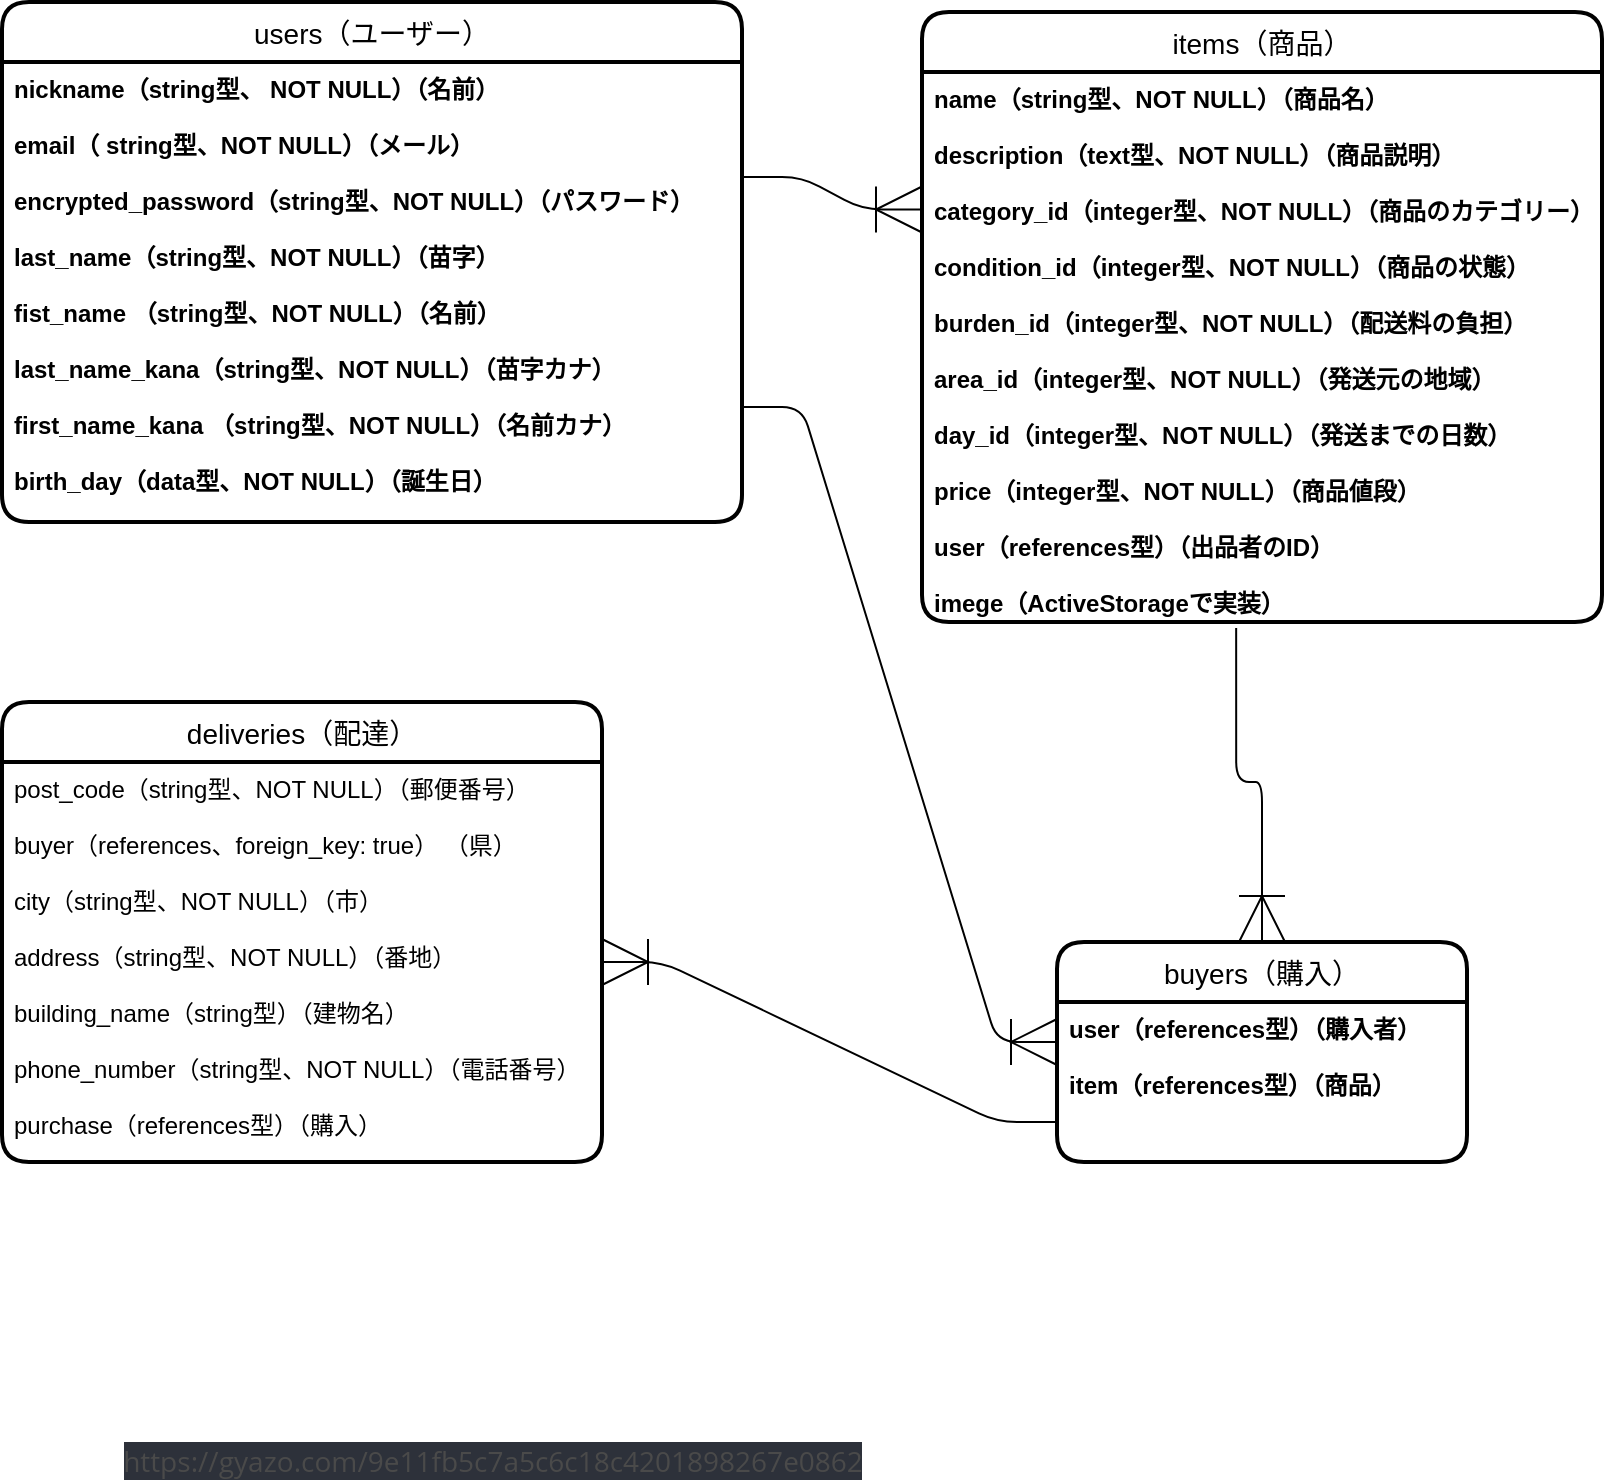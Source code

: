 <mxfile>
    <diagram id="mxM25iJvJ0-bjiCiE_Et" name="ページ1">
        <mxGraphModel dx="1077" dy="881" grid="1" gridSize="10" guides="1" tooltips="1" connect="1" arrows="1" fold="1" page="1" pageScale="1" pageWidth="827" pageHeight="1169" math="0" shadow="0">
            <root>
                <mxCell id="0"/>
                <mxCell id="1" parent="0"/>
                <mxCell id="25" value="users（ユーザー）" style="swimlane;childLayout=stackLayout;horizontal=1;startSize=30;horizontalStack=0;rounded=1;fontSize=14;fontStyle=0;strokeWidth=2;resizeParent=0;resizeLast=1;shadow=0;dashed=0;align=center;" parent="1" vertex="1">
                    <mxGeometry x="20" y="70" width="370" height="260" as="geometry"/>
                </mxCell>
                <mxCell id="26" value="nickname（string型、 NOT NULL）（名前）&#10;&#10;email（ string型、NOT NULL）（メール）&#10;&#10;encrypted_password（string型、NOT NULL）（パスワード）&#10;&#10;last_name（string型、NOT NULL）（苗字）&#10;&#10;fist_name （string型、NOT NULL）（名前）&#10;&#10;last_name_kana（string型、NOT NULL）（苗字カナ）&#10;&#10;first_name_kana （string型、NOT NULL）（名前カナ）&#10;&#10;birth_day（data型、NOT NULL）（誕生日）" style="align=left;strokeColor=none;fillColor=none;spacingLeft=4;fontSize=12;verticalAlign=top;resizable=0;rotatable=0;part=1;fontStyle=1" parent="25" vertex="1">
                    <mxGeometry y="30" width="370" height="230" as="geometry"/>
                </mxCell>
                <mxCell id="28" value="items（商品）" style="swimlane;childLayout=stackLayout;horizontal=1;startSize=30;horizontalStack=0;rounded=1;fontSize=14;fontStyle=0;strokeWidth=2;resizeParent=0;resizeLast=1;shadow=0;dashed=0;align=center;" parent="1" vertex="1">
                    <mxGeometry x="480" y="75" width="340" height="305" as="geometry"/>
                </mxCell>
                <mxCell id="29" value="name（string型、NOT NULL）（商品名）&#10;&#10;description（text型、NOT NULL）（商品説明）&#10;&#10;category_id（integer型、NOT NULL）（商品のカテゴリー）&#10;&#10;condition_id（integer型、NOT NULL）（商品の状態）&#10;&#10;burden_id（integer型、NOT NULL）（配送料の負担）&#10;&#10;area_id（integer型、NOT NULL）（発送元の地域）&#10;&#10;day_id（integer型、NOT NULL）（発送までの日数）&#10;&#10;price（integer型、NOT NULL）（商品値段）&#10;&#10;user（references型）（出品者のID）&#10;&#10;imege（ActiveStorageで実装）" style="align=left;strokeColor=none;fillColor=none;spacingLeft=4;fontSize=12;verticalAlign=top;resizable=0;rotatable=0;part=1;fontStyle=1" parent="28" vertex="1">
                    <mxGeometry y="30" width="340" height="275" as="geometry"/>
                </mxCell>
                <mxCell id="36" value="deliveries（配達）" style="swimlane;childLayout=stackLayout;horizontal=1;startSize=30;horizontalStack=0;rounded=1;fontSize=14;fontStyle=0;strokeWidth=2;resizeParent=0;resizeLast=1;shadow=0;dashed=0;align=center;" parent="1" vertex="1">
                    <mxGeometry x="20" y="420" width="300" height="230" as="geometry"/>
                </mxCell>
                <mxCell id="37" value="post_code（string型、NOT NULL）（郵便番号）&#10;&#10;buyer（references、foreign_key: true） （県）&#10;&#10;city（string型、NOT NULL）（市）&#10;&#10;address（string型、NOT NULL）（番地）&#10;&#10;building_name（string型）（建物名）&#10;&#10;phone_number（string型、NOT NULL）（電話番号）&#10;&#10;purchase（references型）（購入）" style="align=left;strokeColor=none;fillColor=none;spacingLeft=4;fontSize=12;verticalAlign=top;resizable=0;rotatable=0;part=1;" parent="36" vertex="1">
                    <mxGeometry y="30" width="300" height="200" as="geometry"/>
                </mxCell>
                <mxCell id="38" value="buyers（購入）" style="swimlane;childLayout=stackLayout;horizontal=1;startSize=30;horizontalStack=0;rounded=1;fontSize=14;fontStyle=0;strokeWidth=2;resizeParent=0;resizeLast=1;shadow=0;dashed=0;align=center;" parent="1" vertex="1">
                    <mxGeometry x="547.5" y="540" width="205" height="110" as="geometry"/>
                </mxCell>
                <mxCell id="39" value="user（references型）（購入者）&#10;&#10;item（references型）（商品）" style="align=left;strokeColor=none;fillColor=none;spacingLeft=4;fontSize=12;verticalAlign=top;resizable=0;rotatable=0;part=1;fontStyle=1" parent="38" vertex="1">
                    <mxGeometry y="30" width="205" height="80" as="geometry"/>
                </mxCell>
                <mxCell id="45" value="" style="edgeStyle=entityRelationEdgeStyle;fontSize=12;html=1;endArrow=ERoneToMany;exitX=1;exitY=0.25;exitDx=0;exitDy=0;entryX=0;entryY=0.25;entryDx=0;entryDy=0;endSize=21;startSize=21;" parent="1" source="26" target="29" edge="1">
                    <mxGeometry width="100" height="100" relative="1" as="geometry">
                        <mxPoint x="500" y="560" as="sourcePoint"/>
                        <mxPoint x="600" y="460" as="targetPoint"/>
                    </mxGeometry>
                </mxCell>
                <mxCell id="46" value="" style="edgeStyle=entityRelationEdgeStyle;fontSize=12;html=1;endArrow=ERoneToMany;exitX=1;exitY=0.75;exitDx=0;exitDy=0;entryX=0;entryY=0.25;entryDx=0;entryDy=0;jumpSize=16;endSize=21;startSize=21;" parent="1" source="26" target="39" edge="1">
                    <mxGeometry width="100" height="100" relative="1" as="geometry">
                        <mxPoint x="400" y="150" as="sourcePoint"/>
                        <mxPoint x="490" y="153.75" as="targetPoint"/>
                    </mxGeometry>
                </mxCell>
                <mxCell id="52" value="" style="edgeStyle=orthogonalEdgeStyle;fontSize=12;html=1;endArrow=ERoneToMany;exitX=0.462;exitY=1.011;exitDx=0;exitDy=0;entryX=0.5;entryY=0;entryDx=0;entryDy=0;jumpSize=16;endSize=21;startSize=21;exitPerimeter=0;" parent="1" source="29" target="38" edge="1">
                    <mxGeometry width="100" height="100" relative="1" as="geometry">
                        <mxPoint x="388" y="410" as="sourcePoint"/>
                        <mxPoint x="557.5" y="727.5" as="targetPoint"/>
                    </mxGeometry>
                </mxCell>
                <mxCell id="53" value="" style="edgeStyle=entityRelationEdgeStyle;fontSize=12;html=1;endArrow=ERoneToMany;exitX=0;exitY=0.75;exitDx=0;exitDy=0;jumpSize=16;endSize=21;startSize=21;entryX=1;entryY=0.5;entryDx=0;entryDy=0;" parent="1" source="39" target="37" edge="1">
                    <mxGeometry width="100" height="100" relative="1" as="geometry">
                        <mxPoint x="540" y="630" as="sourcePoint"/>
                        <mxPoint x="370" y="460" as="targetPoint"/>
                    </mxGeometry>
                </mxCell>
                <mxCell id="54" value="&lt;span style=&quot;color: rgb(74 , 74 , 74) ; font-family: &amp;#34;open sans&amp;#34; , sans-serif ; font-size: 14px ; background-color: rgb(45 , 49 , 58)&quot;&gt;https://gyazo.com/9e11fb5c7a5c6c18c4201898267e0862&lt;/span&gt;" style="text;html=1;align=center;verticalAlign=middle;resizable=0;points=[];autosize=1;" parent="1" vertex="1">
                    <mxGeometry x="50" y="790" width="430" height="20" as="geometry"/>
                </mxCell>
            </root>
        </mxGraphModel>
    </diagram>
</mxfile>